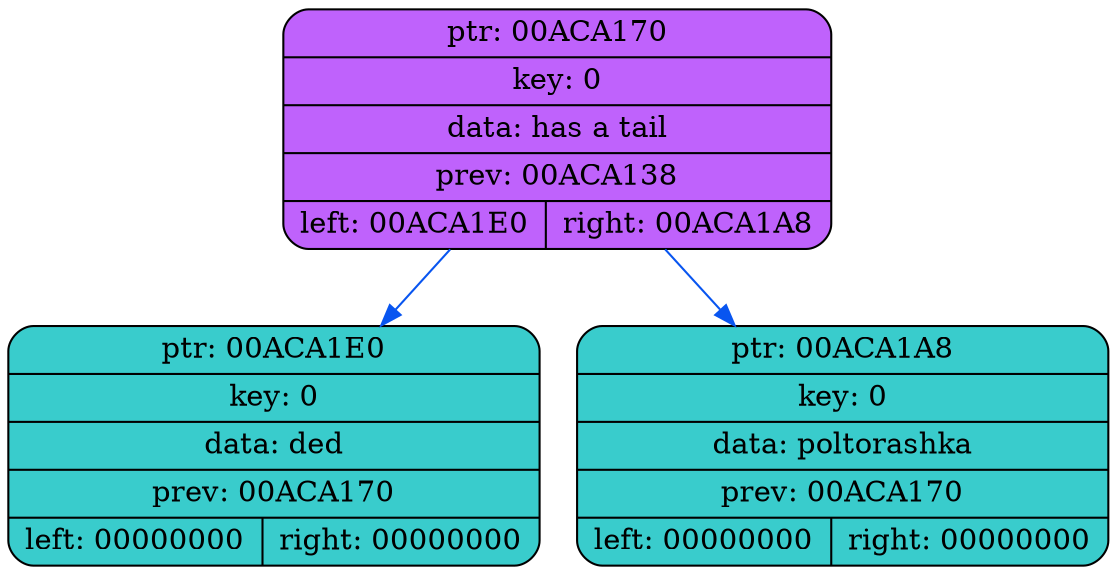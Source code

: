 digraph
{
    rankdir=TP

        node00ACA170[shape=record,style="rounded,filled",fillcolor="#BF62FC",label="{ ptr: 00ACA170 | key: 0 | data: has a tail| prev: 00ACA138| { left: 00ACA1E0 | right: 00ACA1A8 }}"];
    node00ACA170 -> node00ACA1E0[color="#0855F0"]
    node00ACA1E0[shape=record,style="rounded,filled",fillcolor="#39CCCC",label="{ ptr: 00ACA1E0 | key: 0 | data: ded| prev: 00ACA170 | { left: 00000000 | right: 00000000 }}"];
    node00ACA170 -> node00ACA1A8[color="#0855F0"]
    node00ACA1A8[shape=record,style="rounded,filled",fillcolor="#39CCCC",label="{ ptr: 00ACA1A8 | key: 0 | data: poltorashka| prev: 00ACA170 | { left: 00000000 | right: 00000000 }}"];
}
